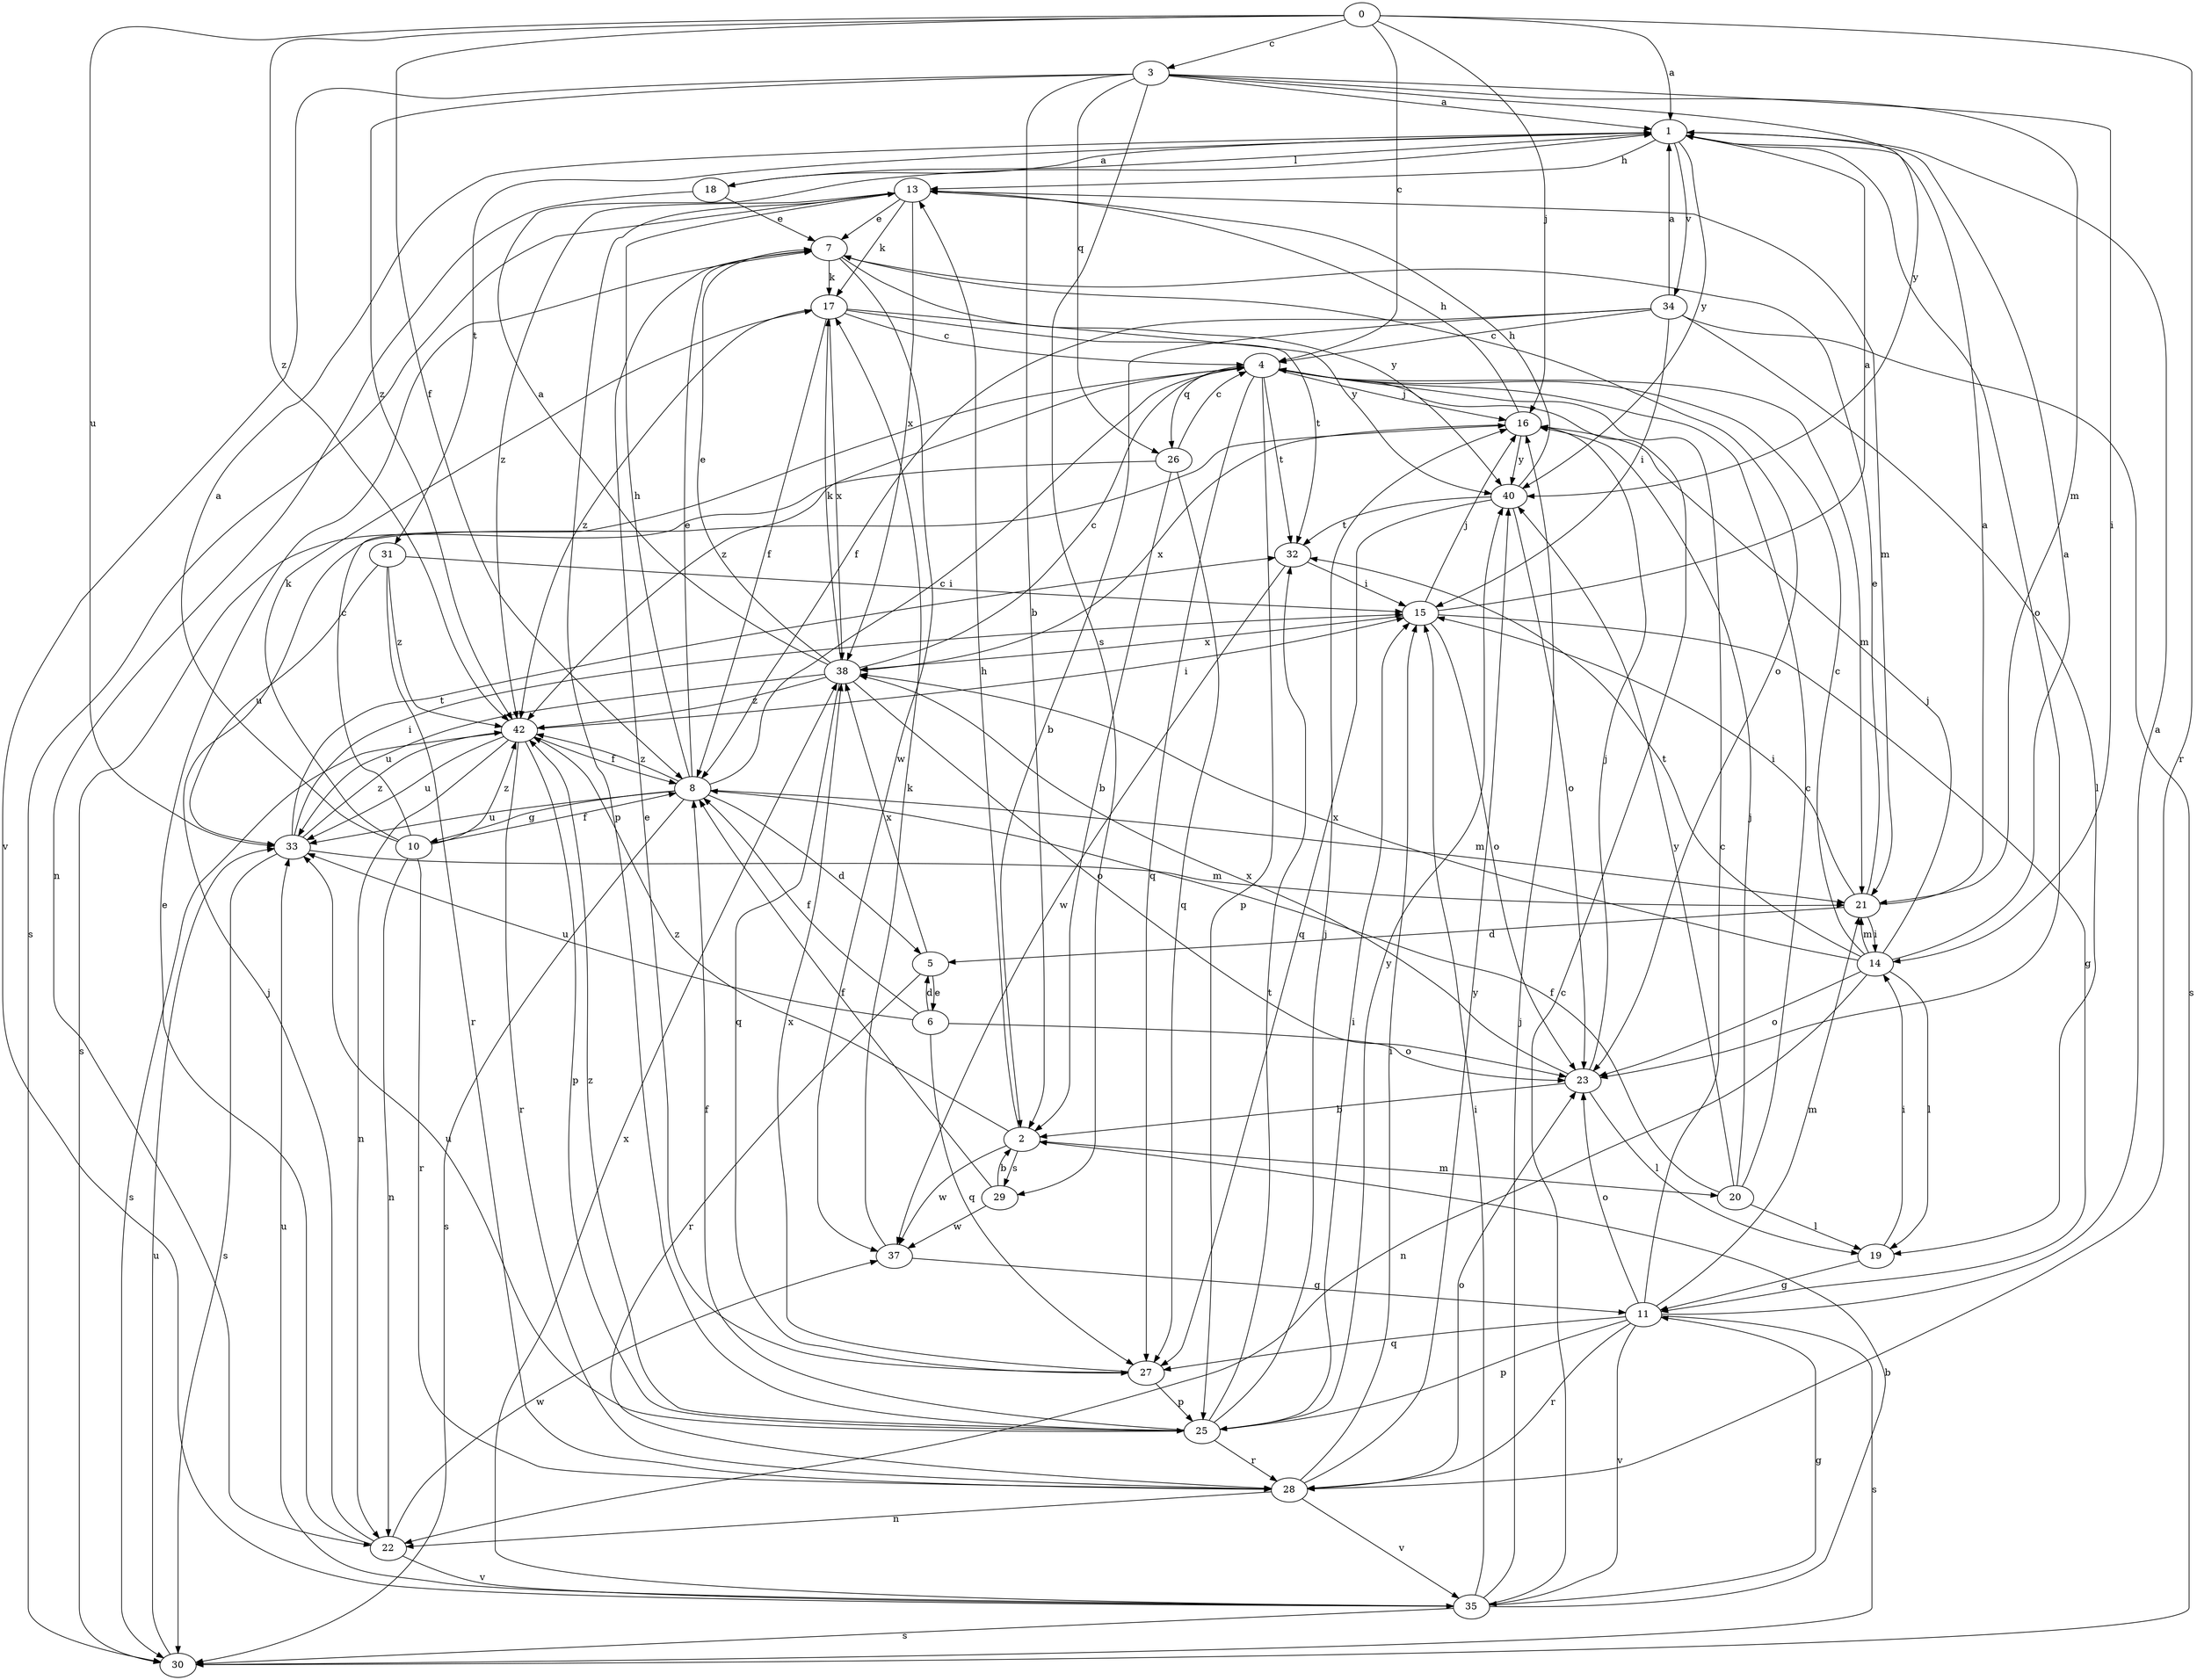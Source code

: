 strict digraph  {
0;
1;
2;
3;
4;
5;
6;
7;
8;
10;
11;
13;
14;
15;
16;
17;
18;
19;
20;
21;
22;
23;
25;
26;
27;
28;
29;
30;
31;
32;
33;
34;
35;
37;
38;
40;
42;
0 -> 1  [label=a];
0 -> 3  [label=c];
0 -> 4  [label=c];
0 -> 8  [label=f];
0 -> 16  [label=j];
0 -> 28  [label=r];
0 -> 33  [label=u];
0 -> 42  [label=z];
1 -> 13  [label=h];
1 -> 18  [label=l];
1 -> 23  [label=o];
1 -> 31  [label=t];
1 -> 34  [label=v];
1 -> 40  [label=y];
2 -> 13  [label=h];
2 -> 20  [label=m];
2 -> 29  [label=s];
2 -> 37  [label=w];
2 -> 42  [label=z];
3 -> 1  [label=a];
3 -> 2  [label=b];
3 -> 14  [label=i];
3 -> 21  [label=m];
3 -> 26  [label=q];
3 -> 29  [label=s];
3 -> 35  [label=v];
3 -> 40  [label=y];
3 -> 42  [label=z];
4 -> 16  [label=j];
4 -> 21  [label=m];
4 -> 25  [label=p];
4 -> 26  [label=q];
4 -> 27  [label=q];
4 -> 32  [label=t];
4 -> 42  [label=z];
5 -> 6  [label=e];
5 -> 28  [label=r];
5 -> 38  [label=x];
6 -> 5  [label=d];
6 -> 8  [label=f];
6 -> 23  [label=o];
6 -> 27  [label=q];
6 -> 33  [label=u];
7 -> 17  [label=k];
7 -> 23  [label=o];
7 -> 37  [label=w];
7 -> 40  [label=y];
8 -> 4  [label=c];
8 -> 5  [label=d];
8 -> 7  [label=e];
8 -> 10  [label=g];
8 -> 13  [label=h];
8 -> 21  [label=m];
8 -> 30  [label=s];
8 -> 33  [label=u];
8 -> 42  [label=z];
10 -> 1  [label=a];
10 -> 4  [label=c];
10 -> 8  [label=f];
10 -> 17  [label=k];
10 -> 22  [label=n];
10 -> 28  [label=r];
10 -> 42  [label=z];
11 -> 1  [label=a];
11 -> 4  [label=c];
11 -> 21  [label=m];
11 -> 23  [label=o];
11 -> 25  [label=p];
11 -> 27  [label=q];
11 -> 28  [label=r];
11 -> 30  [label=s];
11 -> 35  [label=v];
13 -> 7  [label=e];
13 -> 17  [label=k];
13 -> 21  [label=m];
13 -> 25  [label=p];
13 -> 30  [label=s];
13 -> 38  [label=x];
13 -> 42  [label=z];
14 -> 1  [label=a];
14 -> 4  [label=c];
14 -> 16  [label=j];
14 -> 19  [label=l];
14 -> 21  [label=m];
14 -> 22  [label=n];
14 -> 23  [label=o];
14 -> 32  [label=t];
14 -> 38  [label=x];
15 -> 1  [label=a];
15 -> 11  [label=g];
15 -> 16  [label=j];
15 -> 23  [label=o];
15 -> 38  [label=x];
16 -> 13  [label=h];
16 -> 38  [label=x];
16 -> 40  [label=y];
17 -> 4  [label=c];
17 -> 8  [label=f];
17 -> 32  [label=t];
17 -> 38  [label=x];
17 -> 40  [label=y];
17 -> 42  [label=z];
18 -> 1  [label=a];
18 -> 7  [label=e];
18 -> 22  [label=n];
19 -> 11  [label=g];
19 -> 14  [label=i];
20 -> 4  [label=c];
20 -> 8  [label=f];
20 -> 16  [label=j];
20 -> 19  [label=l];
20 -> 40  [label=y];
21 -> 1  [label=a];
21 -> 5  [label=d];
21 -> 7  [label=e];
21 -> 14  [label=i];
21 -> 15  [label=i];
22 -> 7  [label=e];
22 -> 16  [label=j];
22 -> 35  [label=v];
22 -> 37  [label=w];
23 -> 2  [label=b];
23 -> 16  [label=j];
23 -> 19  [label=l];
23 -> 38  [label=x];
25 -> 8  [label=f];
25 -> 15  [label=i];
25 -> 16  [label=j];
25 -> 28  [label=r];
25 -> 32  [label=t];
25 -> 33  [label=u];
25 -> 40  [label=y];
25 -> 42  [label=z];
26 -> 2  [label=b];
26 -> 4  [label=c];
26 -> 27  [label=q];
26 -> 30  [label=s];
27 -> 7  [label=e];
27 -> 25  [label=p];
27 -> 38  [label=x];
28 -> 15  [label=i];
28 -> 22  [label=n];
28 -> 23  [label=o];
28 -> 35  [label=v];
28 -> 40  [label=y];
29 -> 2  [label=b];
29 -> 8  [label=f];
29 -> 37  [label=w];
30 -> 33  [label=u];
31 -> 15  [label=i];
31 -> 28  [label=r];
31 -> 33  [label=u];
31 -> 42  [label=z];
32 -> 15  [label=i];
32 -> 37  [label=w];
33 -> 15  [label=i];
33 -> 21  [label=m];
33 -> 30  [label=s];
33 -> 32  [label=t];
33 -> 42  [label=z];
34 -> 1  [label=a];
34 -> 2  [label=b];
34 -> 4  [label=c];
34 -> 8  [label=f];
34 -> 15  [label=i];
34 -> 19  [label=l];
34 -> 30  [label=s];
35 -> 2  [label=b];
35 -> 4  [label=c];
35 -> 11  [label=g];
35 -> 15  [label=i];
35 -> 16  [label=j];
35 -> 30  [label=s];
35 -> 33  [label=u];
35 -> 38  [label=x];
37 -> 11  [label=g];
37 -> 17  [label=k];
38 -> 1  [label=a];
38 -> 4  [label=c];
38 -> 7  [label=e];
38 -> 17  [label=k];
38 -> 23  [label=o];
38 -> 27  [label=q];
38 -> 33  [label=u];
38 -> 42  [label=z];
40 -> 13  [label=h];
40 -> 23  [label=o];
40 -> 27  [label=q];
40 -> 32  [label=t];
42 -> 8  [label=f];
42 -> 15  [label=i];
42 -> 22  [label=n];
42 -> 25  [label=p];
42 -> 28  [label=r];
42 -> 30  [label=s];
42 -> 33  [label=u];
}
